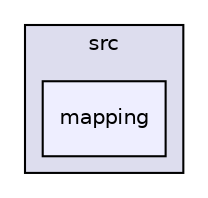 digraph "src/mapping" {
  compound=true
  node [ fontsize="10", fontname="Helvetica"];
  edge [ labelfontsize="10", labelfontname="Helvetica"];
  subgraph clusterdir_68267d1309a1af8e8297ef4c3efbcdba {
    graph [ bgcolor="#ddddee", pencolor="black", label="src" fontname="Helvetica", fontsize="10", URL="dir_68267d1309a1af8e8297ef4c3efbcdba.html"]
  dir_5300298560c4bf255ab9f36681603d89 [shape=box, label="mapping", style="filled", fillcolor="#eeeeff", pencolor="black", URL="dir_5300298560c4bf255ab9f36681603d89.html"];
  }
}
